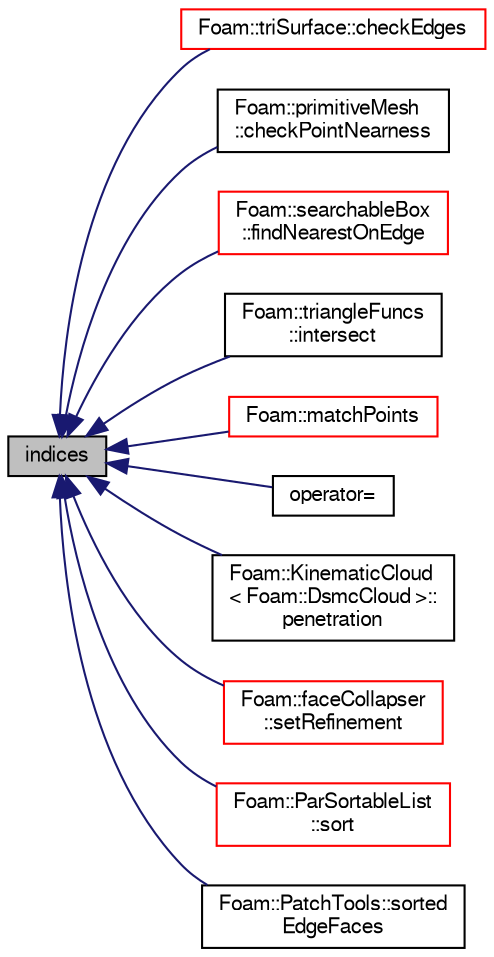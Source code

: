 digraph "indices"
{
  bgcolor="transparent";
  edge [fontname="FreeSans",fontsize="10",labelfontname="FreeSans",labelfontsize="10"];
  node [fontname="FreeSans",fontsize="10",shape=record];
  rankdir="LR";
  Node23 [label="indices",height=0.2,width=0.4,color="black", fillcolor="grey75", style="filled", fontcolor="black"];
  Node23 -> Node24 [dir="back",color="midnightblue",fontsize="10",style="solid",fontname="FreeSans"];
  Node24 [label="Foam::triSurface::checkEdges",height=0.2,width=0.4,color="red",URL="$a30598.html#a90f5f9407a227d55df8fa9120de9f122",tooltip="Check triply (or more) connected edges. "];
  Node23 -> Node27 [dir="back",color="midnightblue",fontsize="10",style="solid",fontname="FreeSans"];
  Node27 [label="Foam::primitiveMesh\l::checkPointNearness",height=0.2,width=0.4,color="black",URL="$a27530.html#aaf9873cf2e277bf4f3328d9c3a55873c",tooltip="Check for point-point-nearness,. "];
  Node23 -> Node28 [dir="back",color="midnightblue",fontsize="10",style="solid",fontname="FreeSans"];
  Node28 [label="Foam::searchableBox\l::findNearestOnEdge",height=0.2,width=0.4,color="red",URL="$a25210.html#a945928aebbefd2d65c7cd3807020bb93",tooltip="Calculate nearest point on edge. "];
  Node23 -> Node31 [dir="back",color="midnightblue",fontsize="10",style="solid",fontname="FreeSans"];
  Node31 [label="Foam::triangleFuncs\l::intersect",height=0.2,width=0.4,color="black",URL="$a25522.html#a366aada8f77bed49087f5c97d30087b2",tooltip="Do triangles intersect. Return bool and set intersection segment. "];
  Node23 -> Node32 [dir="back",color="midnightblue",fontsize="10",style="solid",fontname="FreeSans"];
  Node32 [label="Foam::matchPoints",height=0.2,width=0.4,color="red",URL="$a21124.html#abc7cba30306098a4eaf18f508d39ea10",tooltip="Determine correspondence between pointFields. Gets passed. "];
  Node23 -> Node298 [dir="back",color="midnightblue",fontsize="10",style="solid",fontname="FreeSans"];
  Node298 [label="operator=",height=0.2,width=0.4,color="black",URL="$a25918.html#abbec3871371d4eefd1510188d78bcc12",tooltip="Assignment operator. Takes linear time. "];
  Node23 -> Node299 [dir="back",color="midnightblue",fontsize="10",style="solid",fontname="FreeSans"];
  Node299 [label="Foam::KinematicCloud\l\< Foam::DsmcCloud \>::\lpenetration",height=0.2,width=0.4,color="black",URL="$a23786.html#acabb7d90e498b652e912de7feeedf590",tooltip="Penetration for fraction [0-1] of the current total mass. "];
  Node23 -> Node300 [dir="back",color="midnightblue",fontsize="10",style="solid",fontname="FreeSans"];
  Node300 [label="Foam::faceCollapser\l::setRefinement",height=0.2,width=0.4,color="red",URL="$a21646.html#a4eb4757ecb940ebe87d1e45559d1bad1",tooltip="Collapse faces along endpoints. Play commands into. "];
  Node23 -> Node302 [dir="back",color="midnightblue",fontsize="10",style="solid",fontname="FreeSans"];
  Node302 [label="Foam::ParSortableList\l::sort",height=0.2,width=0.4,color="red",URL="$a25970.html#a47fdc9eea42b6975cdc835bb2e08810e",tooltip="(stable) sort the list (if changed after construction time) "];
  Node23 -> Node304 [dir="back",color="midnightblue",fontsize="10",style="solid",fontname="FreeSans"];
  Node304 [label="Foam::PatchTools::sorted\lEdgeFaces",height=0.2,width=0.4,color="black",URL="$a27526.html#a6f45385fbdbafd55b359508624f4e84f"];
}
